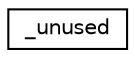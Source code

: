 digraph "Graphical Class Hierarchy"
{
 // LATEX_PDF_SIZE
  edge [fontname="Helvetica",fontsize="10",labelfontname="Helvetica",labelfontsize="10"];
  node [fontname="Helvetica",fontsize="10",shape=record];
  rankdir="LR";
  Node0 [label="_unused",height=0.2,width=0.4,color="black", fillcolor="white", style="filled",URL="$struct__unused.html",tooltip="Marks an unused section of the packet buffer arena array."];
}
